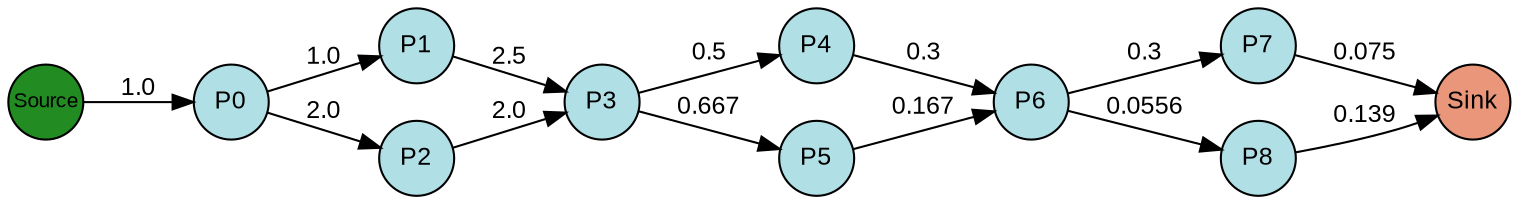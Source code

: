 digraph {
  splines=true;
node [margin=0 fontname=arial fontcolor=black fontsize=12 shape=circle width=0.5 fixedsize=true style=filled fillcolor=powderblue]
  1 [label="P0"]
  2 [label="P1"]
  3 [label="P2"]
  4 [label="P3"]
  5 [label="P4"]
  6 [label="P5"]
  7 [label="P6"]
  8 [label="P7"]
  9 [label="P8"]
  node [margin=0 fontname=arial fontcolor=black fontsize=10 shape=circle width=0.5 fixedsize=true style=filled fillcolor=forestgreen]
  10 [label="Source"]
  node [margin=0 fontname=arial fontcolor=black fontsize=12 shape=circle width=0.5 fixedsize=true style=filled fillcolor=darksalmon]
  11 [label="Sink"]
rankdir=LR
edge [margin=0 fontname=arial fontcolor=black fontsize=12]
   1 -> 2 [label="1.0"]
   1 -> 3 [label="2.0"]
   2 -> 4 [label="2.5"]
   3 -> 4 [label="2.0"]
   4 -> 5 [label="0.5"]
   4 -> 6 [label="0.667"]
   5 -> 7 [label="0.3"]
   6 -> 7 [label="0.167"]
   7 -> 8 [label="0.3"]
   7 -> 9 [label="0.0556"]
   10 -> 1 [label="1.0"]
   9 -> 11 [label="0.139"]
   8 -> 11 [label="0.075"]

  {rank=same 10}
	{rank=same  1 }
	{rank=same  2, 3 }
	{rank=same  4 }
	{rank=same  5, 6 }
	{rank=same  7 }
	{rank=same  8, 9 }
  {rank=same 11}
}
